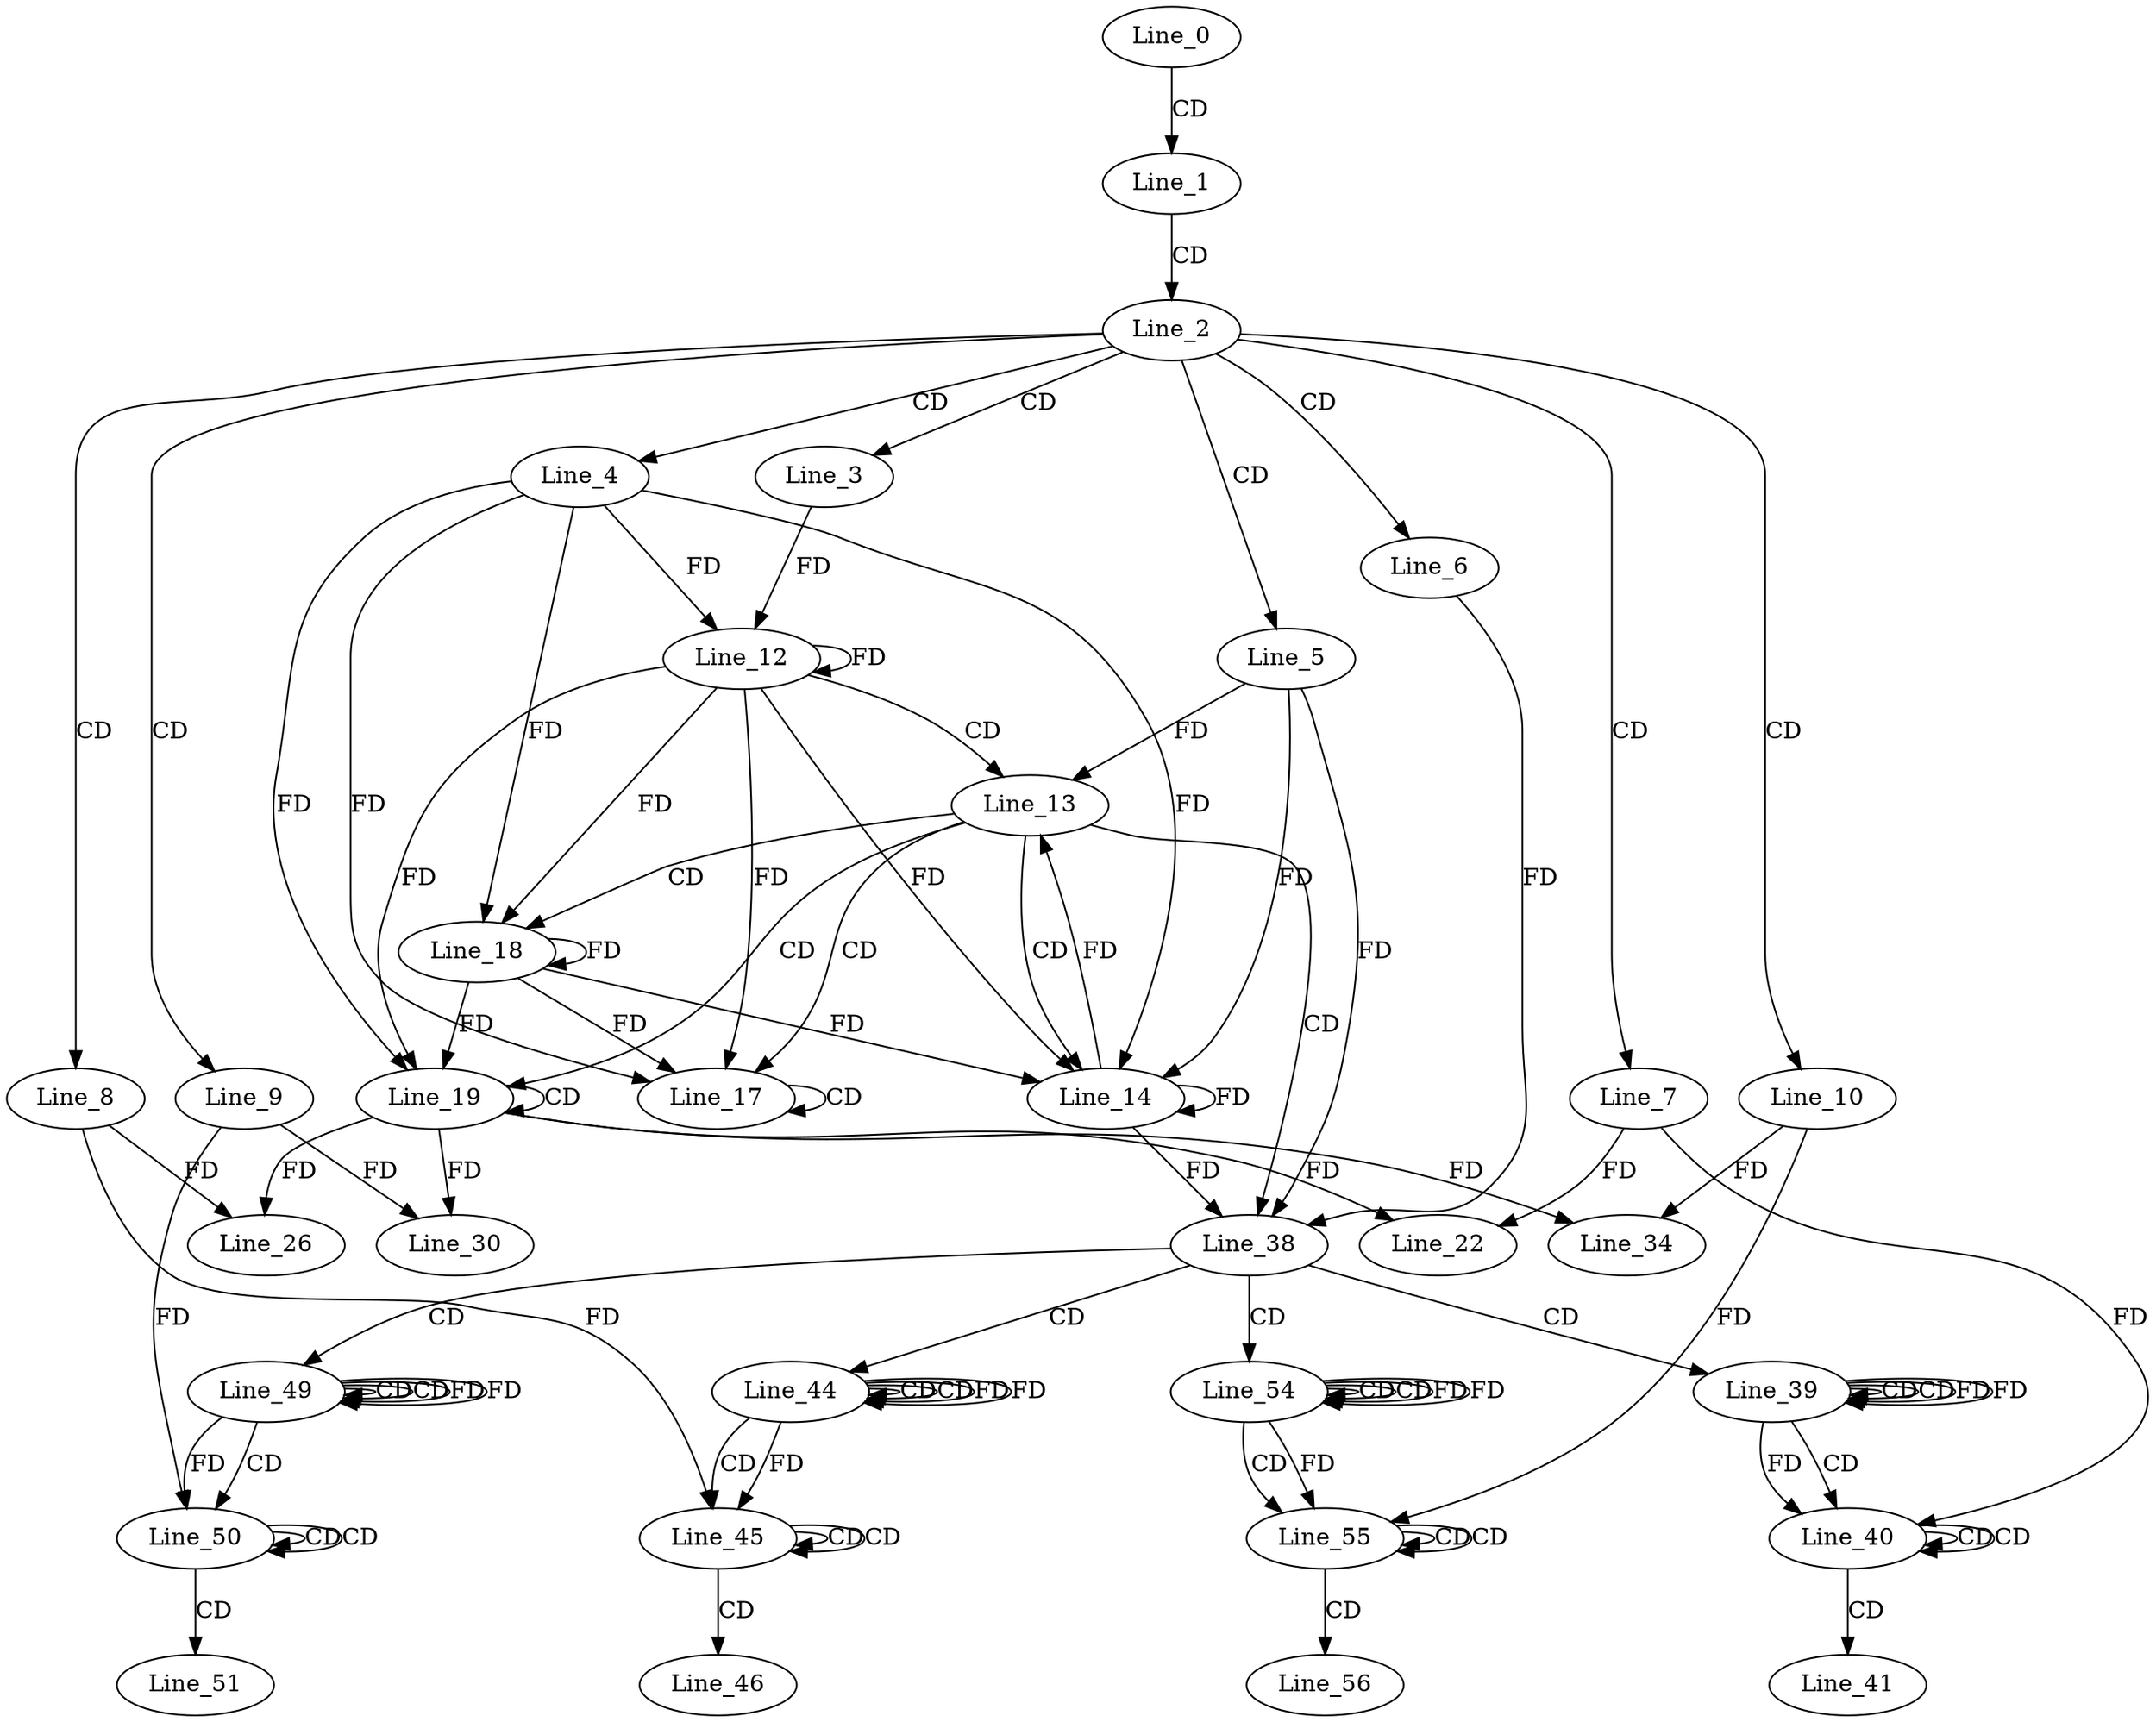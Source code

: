 digraph G {
  Line_0;
  Line_1;
  Line_2;
  Line_3;
  Line_4;
  Line_5;
  Line_6;
  Line_7;
  Line_8;
  Line_9;
  Line_10;
  Line_12;
  Line_12;
  Line_12;
  Line_13;
  Line_14;
  Line_14;
  Line_14;
  Line_14;
  Line_14;
  Line_14;
  Line_17;
  Line_17;
  Line_17;
  Line_17;
  Line_17;
  Line_18;
  Line_18;
  Line_18;
  Line_19;
  Line_19;
  Line_19;
  Line_19;
  Line_19;
  Line_19;
  Line_22;
  Line_26;
  Line_30;
  Line_34;
  Line_38;
  Line_38;
  Line_39;
  Line_39;
  Line_39;
  Line_40;
  Line_40;
  Line_40;
  Line_41;
  Line_44;
  Line_44;
  Line_44;
  Line_45;
  Line_45;
  Line_45;
  Line_46;
  Line_49;
  Line_49;
  Line_49;
  Line_50;
  Line_50;
  Line_50;
  Line_51;
  Line_54;
  Line_54;
  Line_54;
  Line_55;
  Line_55;
  Line_55;
  Line_56;
  Line_0 -> Line_1 [ label="CD" ];
  Line_1 -> Line_2 [ label="CD" ];
  Line_2 -> Line_3 [ label="CD" ];
  Line_2 -> Line_4 [ label="CD" ];
  Line_2 -> Line_5 [ label="CD" ];
  Line_2 -> Line_6 [ label="CD" ];
  Line_2 -> Line_7 [ label="CD" ];
  Line_2 -> Line_8 [ label="CD" ];
  Line_2 -> Line_9 [ label="CD" ];
  Line_2 -> Line_10 [ label="CD" ];
  Line_12 -> Line_12 [ label="FD" ];
  Line_4 -> Line_12 [ label="FD" ];
  Line_3 -> Line_12 [ label="FD" ];
  Line_12 -> Line_13 [ label="CD" ];
  Line_5 -> Line_13 [ label="FD" ];
  Line_13 -> Line_14 [ label="CD" ];
  Line_14 -> Line_14 [ label="FD" ];
  Line_5 -> Line_14 [ label="FD" ];
  Line_12 -> Line_14 [ label="FD" ];
  Line_4 -> Line_14 [ label="FD" ];
  Line_13 -> Line_17 [ label="CD" ];
  Line_17 -> Line_17 [ label="CD" ];
  Line_12 -> Line_17 [ label="FD" ];
  Line_4 -> Line_17 [ label="FD" ];
  Line_13 -> Line_18 [ label="CD" ];
  Line_12 -> Line_18 [ label="FD" ];
  Line_18 -> Line_18 [ label="FD" ];
  Line_4 -> Line_18 [ label="FD" ];
  Line_13 -> Line_19 [ label="CD" ];
  Line_19 -> Line_19 [ label="CD" ];
  Line_12 -> Line_19 [ label="FD" ];
  Line_18 -> Line_19 [ label="FD" ];
  Line_4 -> Line_19 [ label="FD" ];
  Line_7 -> Line_22 [ label="FD" ];
  Line_19 -> Line_22 [ label="FD" ];
  Line_8 -> Line_26 [ label="FD" ];
  Line_19 -> Line_26 [ label="FD" ];
  Line_9 -> Line_30 [ label="FD" ];
  Line_19 -> Line_30 [ label="FD" ];
  Line_10 -> Line_34 [ label="FD" ];
  Line_19 -> Line_34 [ label="FD" ];
  Line_13 -> Line_38 [ label="CD" ];
  Line_14 -> Line_38 [ label="FD" ];
  Line_5 -> Line_38 [ label="FD" ];
  Line_6 -> Line_38 [ label="FD" ];
  Line_38 -> Line_39 [ label="CD" ];
  Line_39 -> Line_39 [ label="CD" ];
  Line_39 -> Line_39 [ label="CD" ];
  Line_39 -> Line_39 [ label="FD" ];
  Line_39 -> Line_40 [ label="CD" ];
  Line_40 -> Line_40 [ label="CD" ];
  Line_40 -> Line_40 [ label="CD" ];
  Line_7 -> Line_40 [ label="FD" ];
  Line_39 -> Line_40 [ label="FD" ];
  Line_40 -> Line_41 [ label="CD" ];
  Line_38 -> Line_44 [ label="CD" ];
  Line_44 -> Line_44 [ label="CD" ];
  Line_44 -> Line_44 [ label="CD" ];
  Line_44 -> Line_44 [ label="FD" ];
  Line_44 -> Line_45 [ label="CD" ];
  Line_45 -> Line_45 [ label="CD" ];
  Line_45 -> Line_45 [ label="CD" ];
  Line_8 -> Line_45 [ label="FD" ];
  Line_44 -> Line_45 [ label="FD" ];
  Line_45 -> Line_46 [ label="CD" ];
  Line_38 -> Line_49 [ label="CD" ];
  Line_49 -> Line_49 [ label="CD" ];
  Line_49 -> Line_49 [ label="CD" ];
  Line_49 -> Line_49 [ label="FD" ];
  Line_49 -> Line_50 [ label="CD" ];
  Line_50 -> Line_50 [ label="CD" ];
  Line_50 -> Line_50 [ label="CD" ];
  Line_9 -> Line_50 [ label="FD" ];
  Line_49 -> Line_50 [ label="FD" ];
  Line_50 -> Line_51 [ label="CD" ];
  Line_38 -> Line_54 [ label="CD" ];
  Line_54 -> Line_54 [ label="CD" ];
  Line_54 -> Line_54 [ label="CD" ];
  Line_54 -> Line_54 [ label="FD" ];
  Line_54 -> Line_55 [ label="CD" ];
  Line_55 -> Line_55 [ label="CD" ];
  Line_55 -> Line_55 [ label="CD" ];
  Line_10 -> Line_55 [ label="FD" ];
  Line_54 -> Line_55 [ label="FD" ];
  Line_55 -> Line_56 [ label="CD" ];
  Line_14 -> Line_13 [ label="FD" ];
  Line_18 -> Line_14 [ label="FD" ];
  Line_18 -> Line_17 [ label="FD" ];
  Line_39 -> Line_39 [ label="FD" ];
  Line_44 -> Line_44 [ label="FD" ];
  Line_49 -> Line_49 [ label="FD" ];
  Line_54 -> Line_54 [ label="FD" ];
}
